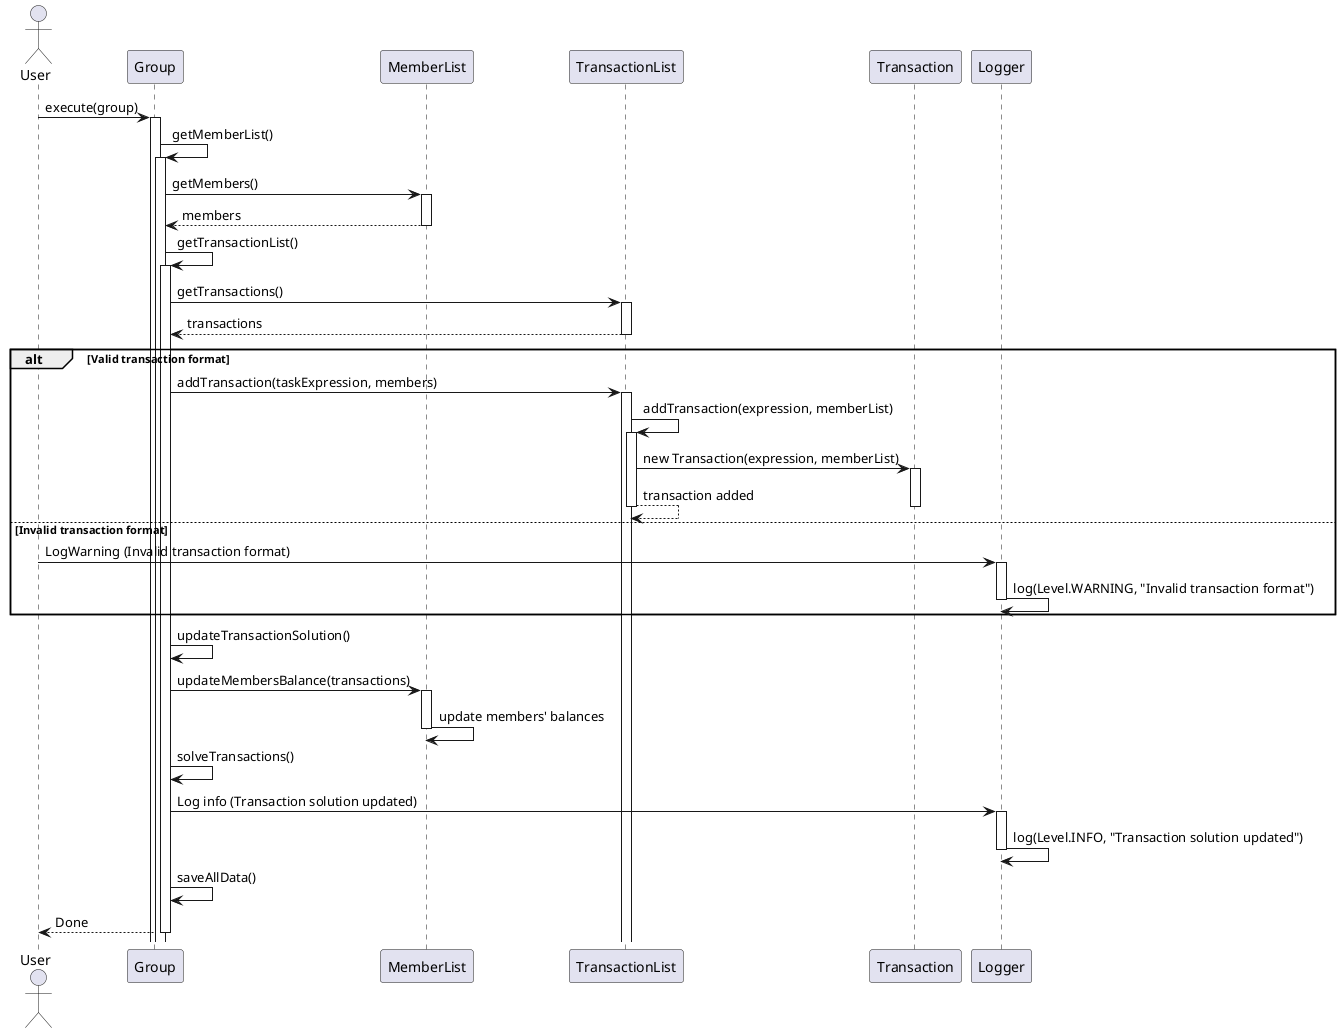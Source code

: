 @startuml

actor User

participant "User" as User
participant "Group" as Group
participant "MemberList" as MemberList
participant "TransactionList" as TransactionList
participant "Transaction" as Transaction
participant "Logger" as Logger

User -> Group: execute(group)
activate Group
Group -> Group: getMemberList()
activate Group
Group -> MemberList: getMembers()
activate MemberList
MemberList --> Group: members
deactivate MemberList
Group -> Group: getTransactionList()
activate Group
Group -> TransactionList: getTransactions()
activate TransactionList
TransactionList --> Group: transactions
deactivate TransactionList
alt Valid transaction format
    Group -> TransactionList: addTransaction(taskExpression, members)
    activate TransactionList
    TransactionList -> TransactionList: addTransaction(expression, memberList)
    activate TransactionList
    TransactionList -> Transaction: new Transaction(expression, memberList)
    activate Transaction
    TransactionList --> TransactionList: transaction added
    deactivate Transaction
    deactivate TransactionList
else Invalid transaction format
    User -> Logger: LogWarning (Invalid transaction format)
    activate Logger
    Logger -> Logger: log(Level.WARNING, "Invalid transaction format")
    deactivate Logger
end
Group -> Group: updateTransactionSolution()
Group -> MemberList: updateMembersBalance(transactions)
activate MemberList
MemberList -> MemberList: update members' balances
deactivate MemberList
Group -> Group: solveTransactions()
Group -> Logger: Log info (Transaction solution updated)
activate Logger
Logger -> Logger: log(Level.INFO, "Transaction solution updated")
deactivate Logger
Group -> Group: saveAllData()
Group --> User: Done
deactivate Group

@enduml